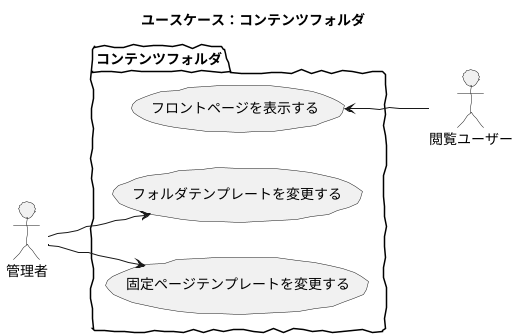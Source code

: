 @startuml

skinparam handwritten true
skinparam backgroundColor white

title ユースケース：コンテンツフォルダ

actor 管理者
actor 閲覧ユーザー

package コンテンツフォルダ {
	left to right direction
	閲覧ユーザー -up-> (フロントページを表示する)
	管理者 -down-> (フォルダテンプレートを変更する)
	管理者 -down-> (固定ページテンプレートを変更する)
}

@enduml
